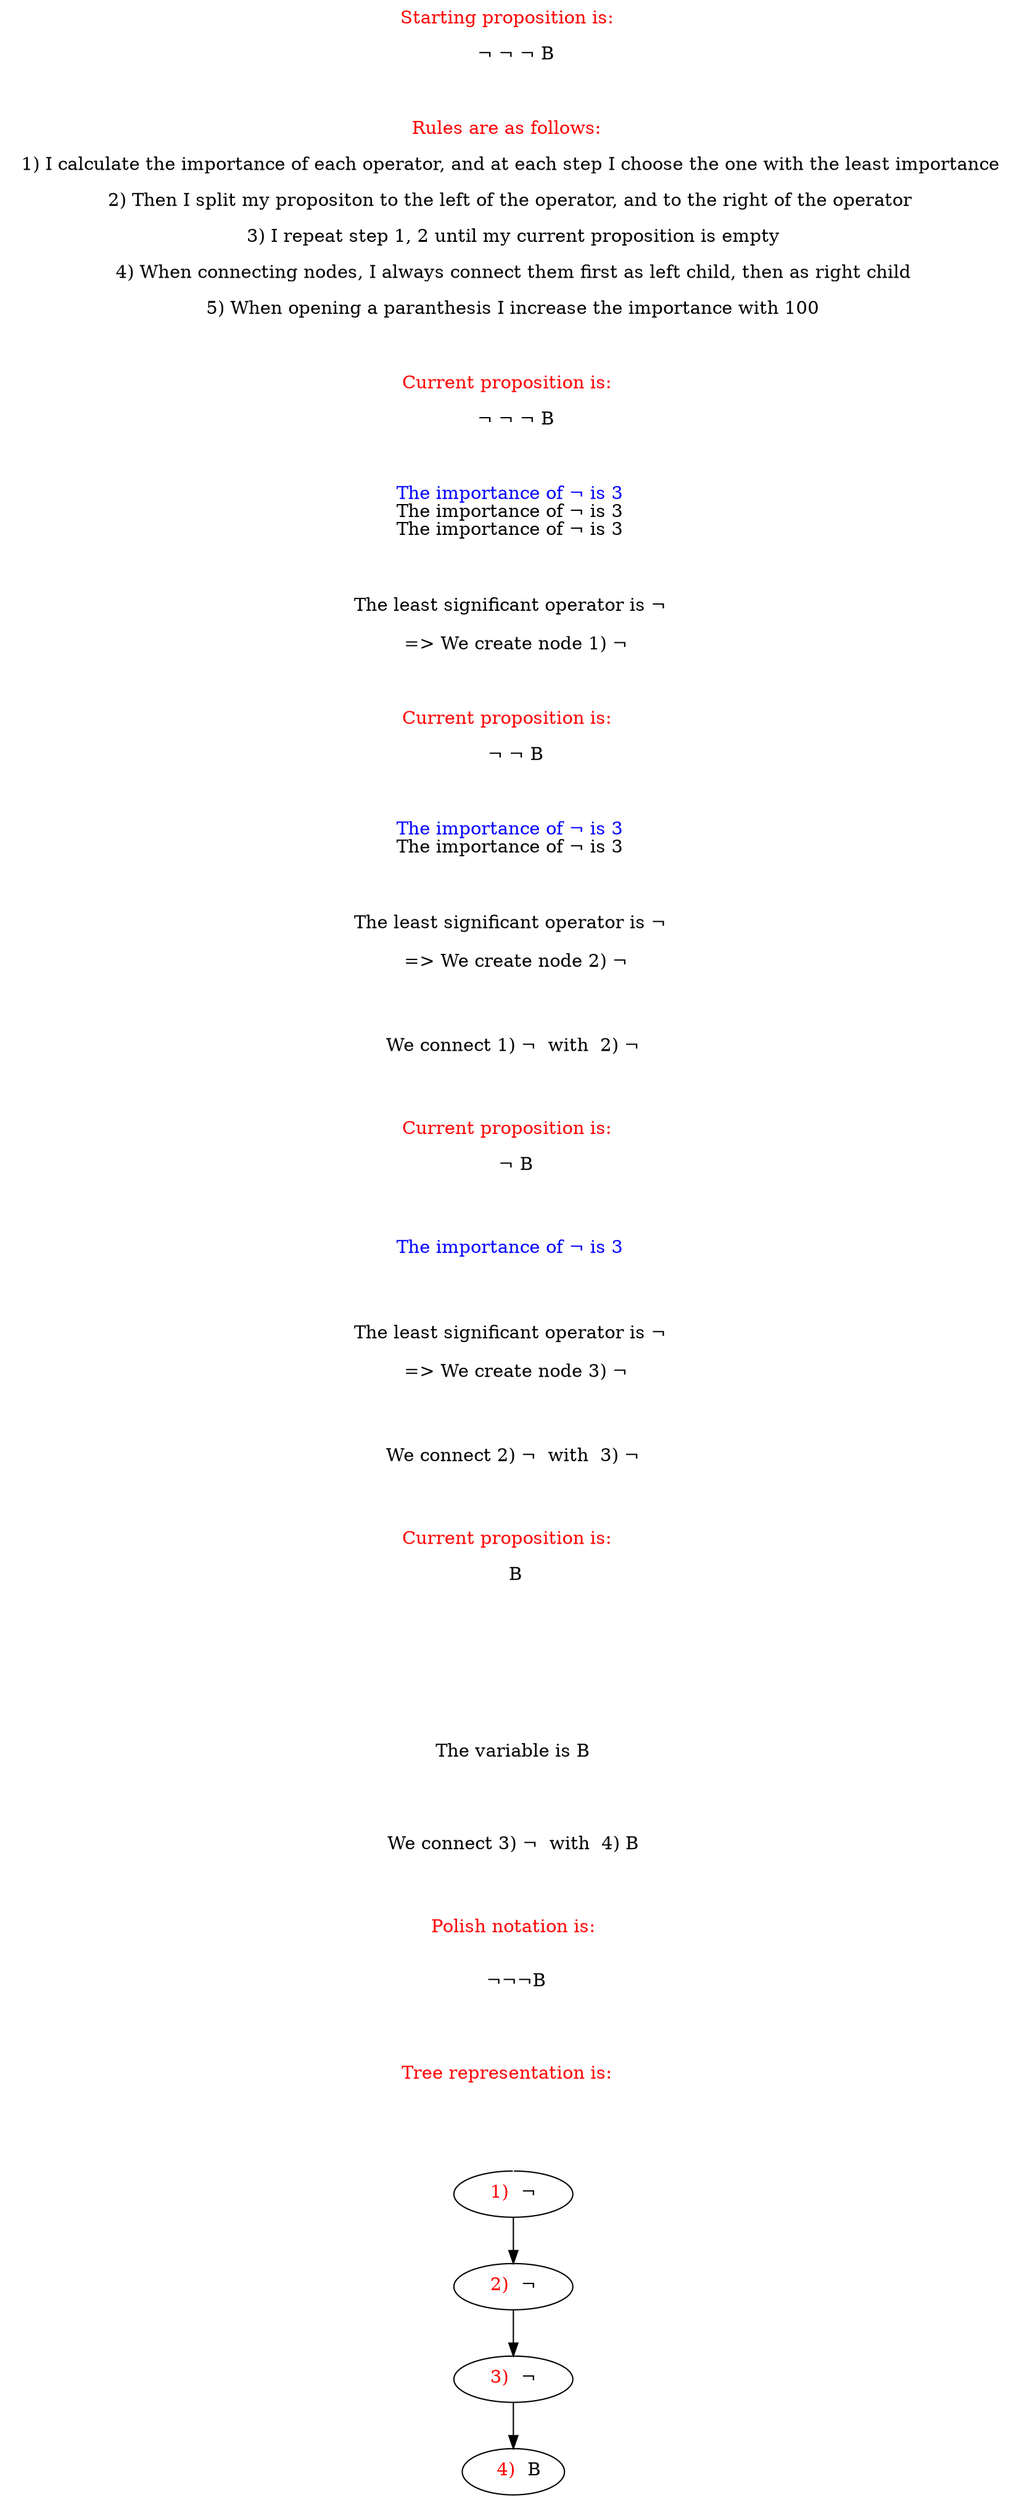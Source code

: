 // Polish Notation
digraph {
	text_3 [label=<<FONT COLOR="RED" SIZE="100"> Current proposition is: </FONT>  <BR/> <BR/> ¬ ¬ ¬ B> shape=plaintext]
	text_4 [label=<<FONT COLOR="BLUE"> The importance of ¬ is 3 </FONT> <BR/><FONT COLOR="BLACK"> The importance of ¬ is 3 </FONT> <BR/><FONT COLOR="BLACK"> The importance of ¬ is 3 </FONT> <BR/>> shape=plaintext]
	1 [label=< <FONT COLOR="RED"> 1) </FONT> ¬  >]
	text_5 [label="The least significant operator is ¬ 
 
 => We create node 1) ¬" shape=plaintext]
	text_6 [label=<<FONT COLOR="RED" SIZE="100"> Current proposition is: </FONT>  <BR/> <BR/> ¬ ¬ B> shape=plaintext]
	text_7 [label=<<FONT COLOR="BLUE"> The importance of ¬ is 3 </FONT> <BR/><FONT COLOR="BLACK"> The importance of ¬ is 3 </FONT> <BR/>> shape=plaintext]
	2 [label=< <FONT COLOR="RED"> 2) </FONT> ¬  >]
	text_8 [label="The least significant operator is ¬ 
 
 => We create node 2) ¬" shape=plaintext]
	text_9 [label="We connect 1) ¬  with  2) ¬" shape=plaintext]
	text_10 [label=<<FONT COLOR="RED" SIZE="100"> Current proposition is: </FONT>  <BR/> <BR/> ¬ B> shape=plaintext]
	text_11 [label=<<FONT COLOR="BLUE"> The importance of ¬ is 3 </FONT> <BR/>> shape=plaintext]
	3 [label=< <FONT COLOR="RED"> 3) </FONT> ¬  >]
	text_12 [label="The least significant operator is ¬ 
 
 => We create node 3) ¬" shape=plaintext]
	text_13 [label="We connect 2) ¬  with  3) ¬" shape=plaintext]
	text_14 [label=<<FONT COLOR="RED" SIZE="100"> Current proposition is: </FONT>  <BR/> <BR/> B> shape=plaintext]
	text_15 [label=<> shape=plaintext]
	text_16 [label="The variable is B" shape=plaintext]
	text_17 [label="We connect 3) ¬  with  4) B" shape=plaintext]
	4 [label=< <FONT COLOR="RED"> 4) </FONT> B>]
	1 -> 2
	2 -> 3
	3 -> 4
	text_1 [label=<<FONT COLOR="RED" SIZE="100"> Starting proposition is: </FONT>  <BR/> <BR/> ¬ ¬ ¬ B> shape=plaintext]
	text_2 [label=<<FONT COLOR="RED" SIZE="100"> Rules are as follows: </FONT>  <BR/> <BR/> 1) I calculate the importance of each operator, and at each step I choose the one with the least importance  <BR/> <BR/> 2) Then I split my propositon to the left of the operator, and to the right of the operator  <BR/> <BR/> 3) I repeat step 1, 2 until my current proposition is empty <BR/> <BR/> 4) When connecting nodes, I always connect them first as left child, then as right child <BR/> <BR/> 5) When opening a paranthesis I increase the importance with 100 > shape=plaintext]
	text_18 [label=<<FONT COLOR="RED" SIZE="100"> Polish notation is: <BR/> <BR/> <BR/> </FONT> ¬¬¬B <BR/> > shape=plaintext]
	text_19 [label=<<FONT COLOR="RED" SIZE="100"> Tree representation is: </FONT>  <BR/> <BR/> > shape=plaintext]
	text_1 -> text_2 [label="" color=white]
	text_2 -> text_3 [label="" color=white]
	text_3 -> text_4 [label="" color=white]
	text_4 -> text_5 [label="" color=white]
	text_5 -> text_6 [label="" color=white]
	text_6 -> text_7 [label="" color=white]
	text_7 -> text_8 [label="" color=white]
	text_8 -> text_9 [label="" color=white]
	text_9 -> text_10 [label="" color=white]
	text_10 -> text_11 [label="" color=white]
	text_11 -> text_12 [label="" color=white]
	text_12 -> text_13 [label="" color=white]
	text_13 -> text_14 [label="" color=white]
	text_14 -> text_15 [label="" color=white]
	text_15 -> text_16 [label="" color=white]
	text_16 -> text_17 [label="" color=white]
	text_17 -> text_18 [label="" color=white]
	text_18 -> text_19 [label="" color=white]
	text_19 -> 1 [label="" color=white]
}

